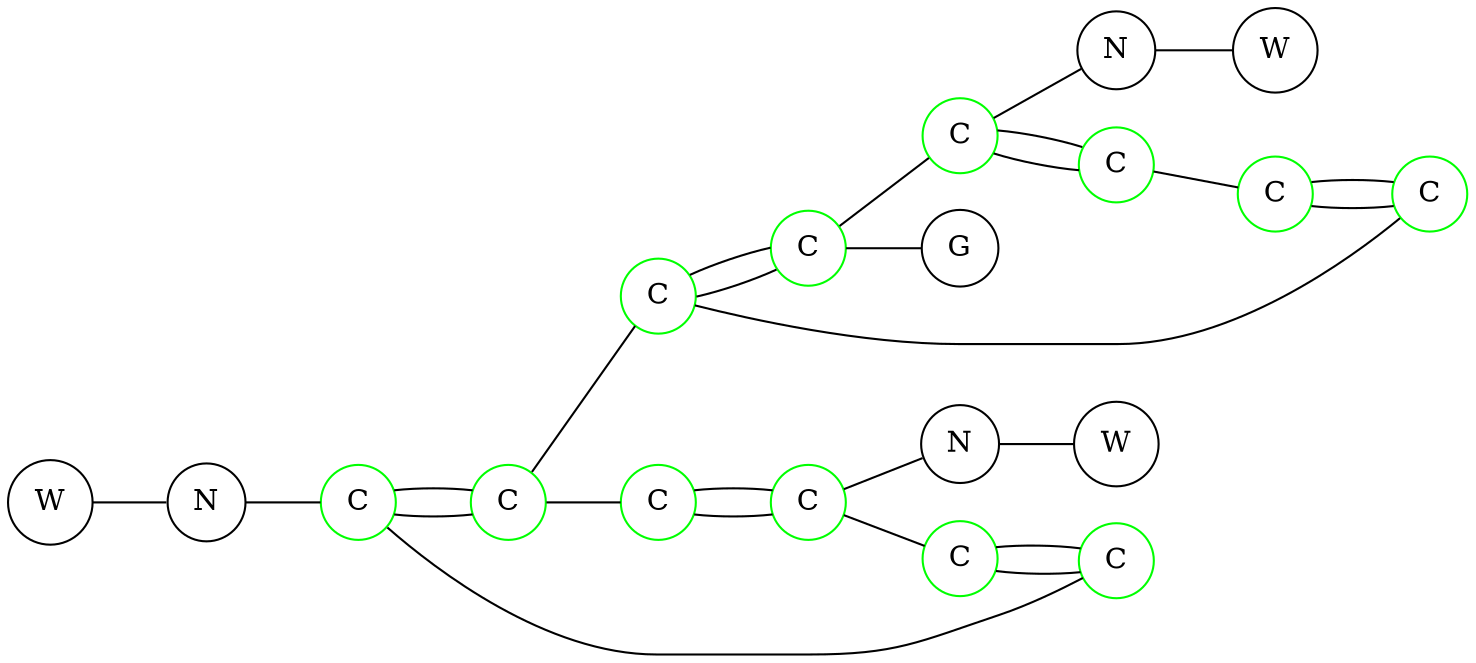 digraph WLNdigraph {
  rankdir = LR;
  1[shape=circle,label="W"];
  1 -> 2 [arrowhead=none]
  2[shape=circle,label="N"];
  2 -> 3 [arrowhead=none]
  3[shape=circle,label="C",color=green];
  3 -> 4 [arrowhead=none]
  3 -> 4 [arrowhead=none]
  3 -> 8 [arrowhead=none]
  4[shape=circle,label="C",color=green];
  4 -> 5 [arrowhead=none]
  4 -> 11 [arrowhead=none]
  5[shape=circle,label="C",color=green];
  5 -> 6 [arrowhead=none]
  5 -> 6 [arrowhead=none]
  6[shape=circle,label="C",color=green];
  6 -> 7 [arrowhead=none]
  6 -> 9 [arrowhead=none]
  7[shape=circle,label="C",color=green];
  7 -> 8 [arrowhead=none]
  7 -> 8 [arrowhead=none]
  8[shape=circle,label="C",color=green];
  9[shape=circle,label="N"];
  9 -> 10 [arrowhead=none]
  10[shape=circle,label="W"];
  11[shape=circle,label="C",color=green];
  11 -> 12 [arrowhead=none]
  11 -> 12 [arrowhead=none]
  11 -> 16 [arrowhead=none]
  12[shape=circle,label="C",color=green];
  12 -> 13 [arrowhead=none]
  12 -> 17 [arrowhead=none]
  13[shape=circle,label="C",color=green];
  13 -> 14 [arrowhead=none]
  13 -> 14 [arrowhead=none]
  13 -> 18 [arrowhead=none]
  14[shape=circle,label="C",color=green];
  14 -> 15 [arrowhead=none]
  15[shape=circle,label="C",color=green];
  15 -> 16 [arrowhead=none]
  15 -> 16 [arrowhead=none]
  16[shape=circle,label="C",color=green];
  17[shape=circle,label="G"];
  18[shape=circle,label="N"];
  18 -> 19 [arrowhead=none]
  19[shape=circle,label="W"];
}

